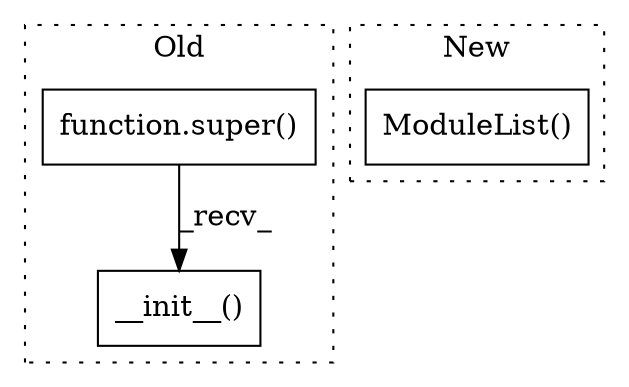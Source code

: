 digraph G {
subgraph cluster0 {
1 [label="function.super()" a="75" s="985,1009" l="6,1" shape="box"];
3 [label="__init__()" a="75" s="985" l="36" shape="box"];
label = "Old";
style="dotted";
}
subgraph cluster1 {
2 [label="ModuleList()" a="75" s="970,1073" l="14,1" shape="box"];
label = "New";
style="dotted";
}
1 -> 3 [label="_recv_"];
}